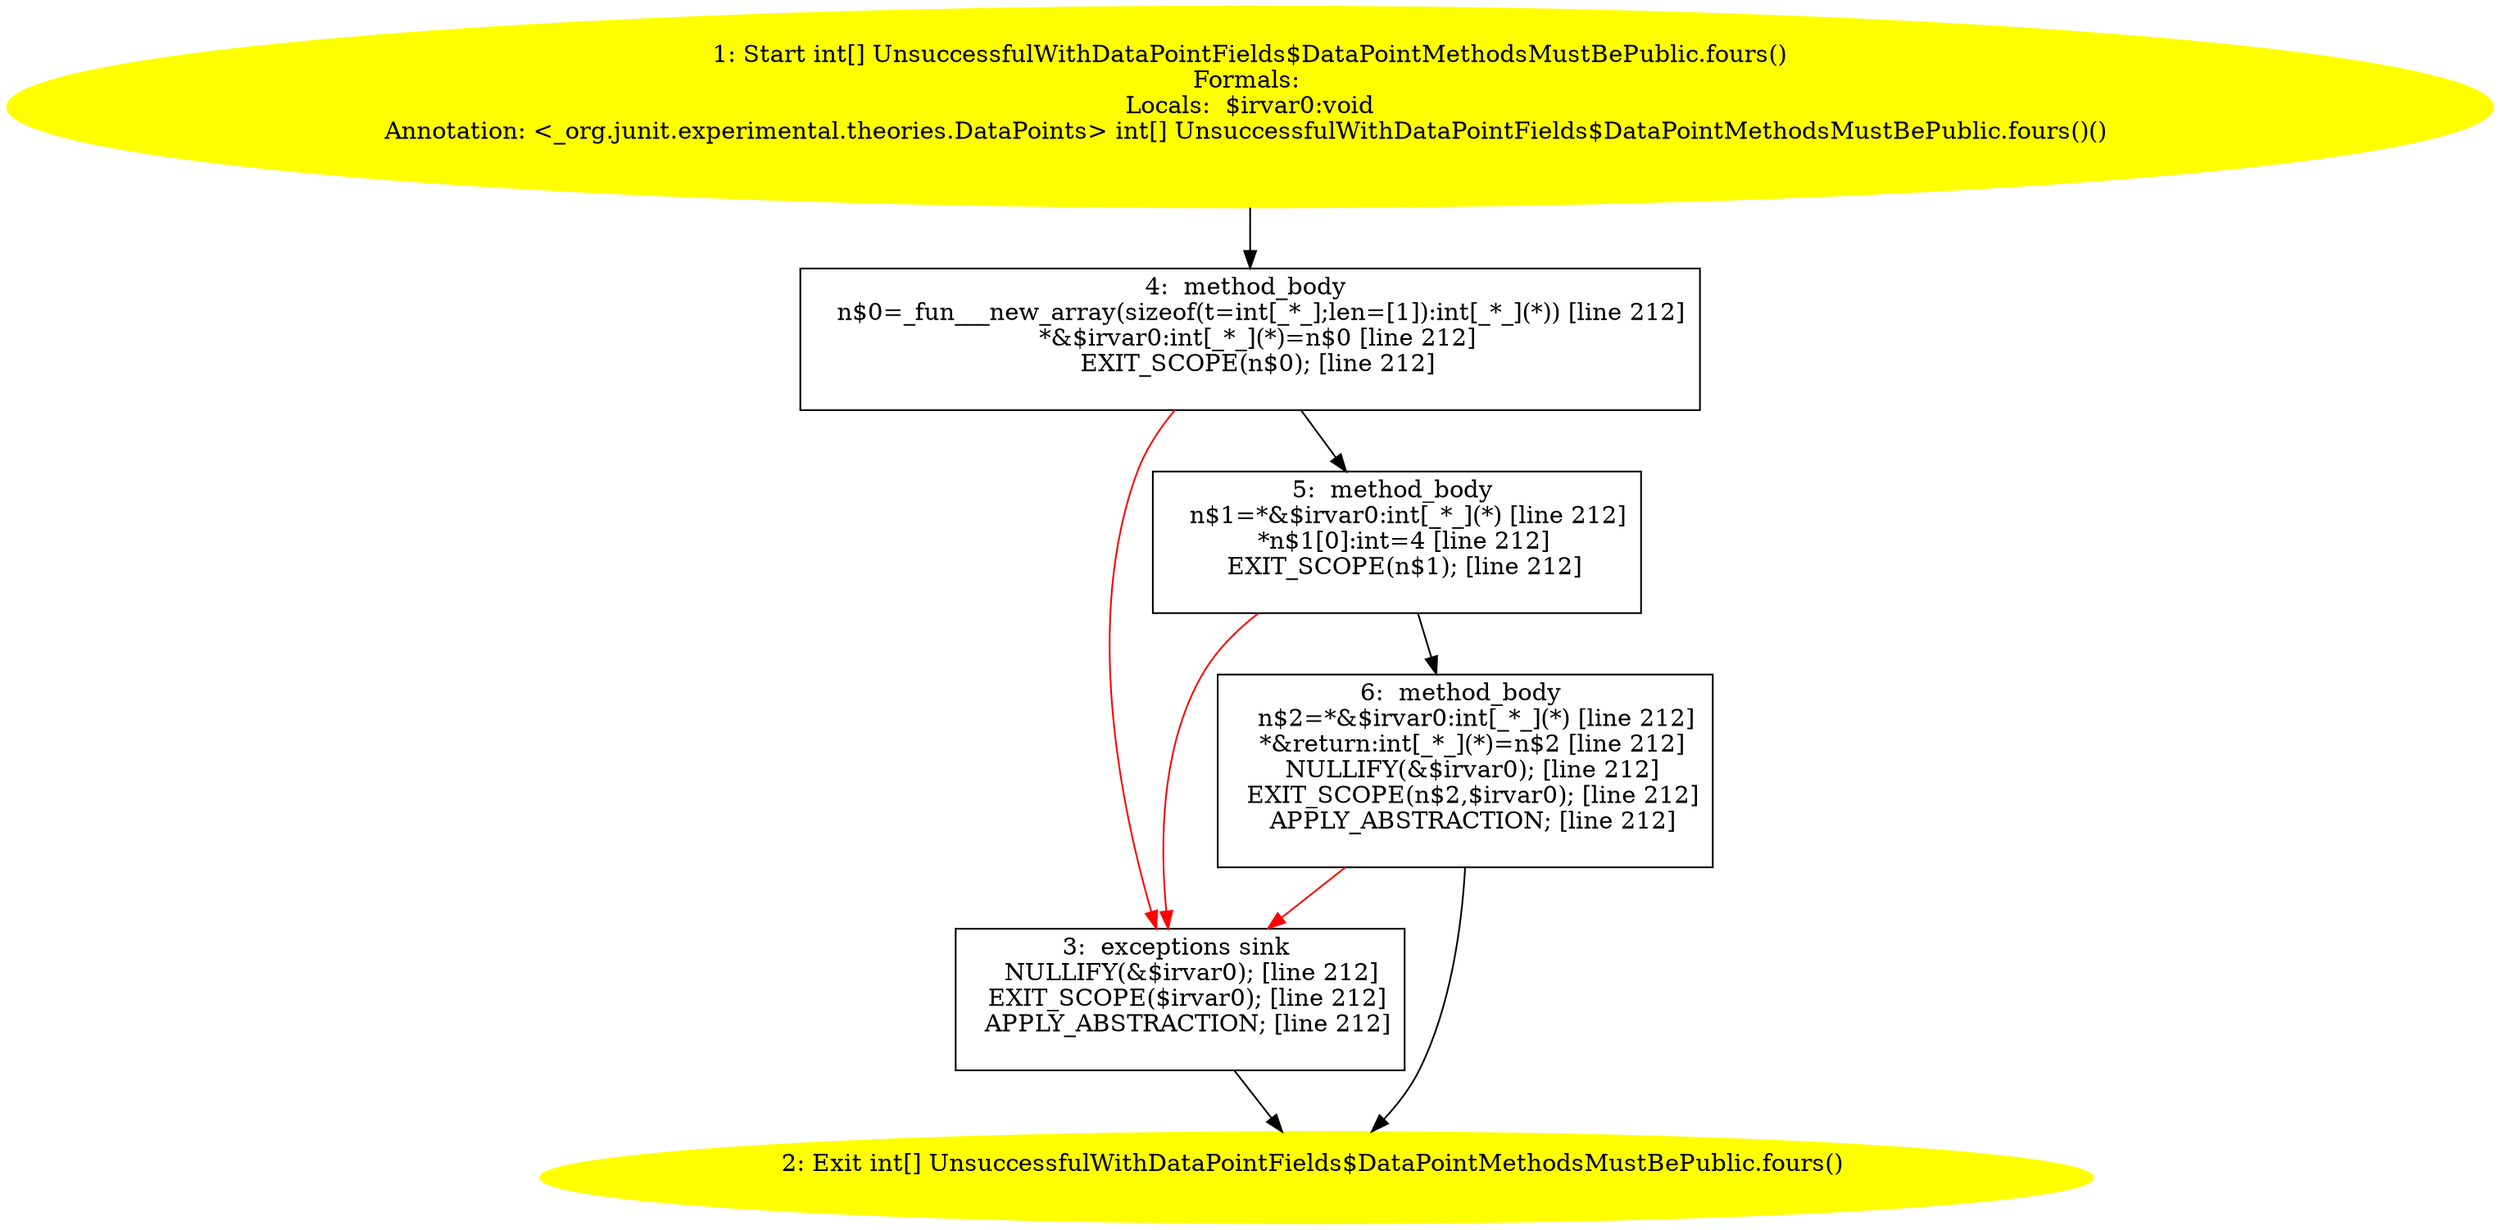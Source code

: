 /* @generated */
digraph cfg {
"org.junit.tests.experimental.theories.runner.UnsuccessfulWithDataPointFields$DataPointMethodsMustBeP.88021807422073c2dc05fb412176cc8b_1" [label="1: Start int[] UnsuccessfulWithDataPointFields$DataPointMethodsMustBePublic.fours()\nFormals: \nLocals:  $irvar0:void\nAnnotation: <_org.junit.experimental.theories.DataPoints> int[] UnsuccessfulWithDataPointFields$DataPointMethodsMustBePublic.fours()() \n  " color=yellow style=filled]
	

	 "org.junit.tests.experimental.theories.runner.UnsuccessfulWithDataPointFields$DataPointMethodsMustBeP.88021807422073c2dc05fb412176cc8b_1" -> "org.junit.tests.experimental.theories.runner.UnsuccessfulWithDataPointFields$DataPointMethodsMustBeP.88021807422073c2dc05fb412176cc8b_4" ;
"org.junit.tests.experimental.theories.runner.UnsuccessfulWithDataPointFields$DataPointMethodsMustBeP.88021807422073c2dc05fb412176cc8b_2" [label="2: Exit int[] UnsuccessfulWithDataPointFields$DataPointMethodsMustBePublic.fours() \n  " color=yellow style=filled]
	

"org.junit.tests.experimental.theories.runner.UnsuccessfulWithDataPointFields$DataPointMethodsMustBeP.88021807422073c2dc05fb412176cc8b_3" [label="3:  exceptions sink \n   NULLIFY(&$irvar0); [line 212]\n  EXIT_SCOPE($irvar0); [line 212]\n  APPLY_ABSTRACTION; [line 212]\n " shape="box"]
	

	 "org.junit.tests.experimental.theories.runner.UnsuccessfulWithDataPointFields$DataPointMethodsMustBeP.88021807422073c2dc05fb412176cc8b_3" -> "org.junit.tests.experimental.theories.runner.UnsuccessfulWithDataPointFields$DataPointMethodsMustBeP.88021807422073c2dc05fb412176cc8b_2" ;
"org.junit.tests.experimental.theories.runner.UnsuccessfulWithDataPointFields$DataPointMethodsMustBeP.88021807422073c2dc05fb412176cc8b_4" [label="4:  method_body \n   n$0=_fun___new_array(sizeof(t=int[_*_];len=[1]):int[_*_](*)) [line 212]\n  *&$irvar0:int[_*_](*)=n$0 [line 212]\n  EXIT_SCOPE(n$0); [line 212]\n " shape="box"]
	

	 "org.junit.tests.experimental.theories.runner.UnsuccessfulWithDataPointFields$DataPointMethodsMustBeP.88021807422073c2dc05fb412176cc8b_4" -> "org.junit.tests.experimental.theories.runner.UnsuccessfulWithDataPointFields$DataPointMethodsMustBeP.88021807422073c2dc05fb412176cc8b_5" ;
	 "org.junit.tests.experimental.theories.runner.UnsuccessfulWithDataPointFields$DataPointMethodsMustBeP.88021807422073c2dc05fb412176cc8b_4" -> "org.junit.tests.experimental.theories.runner.UnsuccessfulWithDataPointFields$DataPointMethodsMustBeP.88021807422073c2dc05fb412176cc8b_3" [color="red" ];
"org.junit.tests.experimental.theories.runner.UnsuccessfulWithDataPointFields$DataPointMethodsMustBeP.88021807422073c2dc05fb412176cc8b_5" [label="5:  method_body \n   n$1=*&$irvar0:int[_*_](*) [line 212]\n  *n$1[0]:int=4 [line 212]\n  EXIT_SCOPE(n$1); [line 212]\n " shape="box"]
	

	 "org.junit.tests.experimental.theories.runner.UnsuccessfulWithDataPointFields$DataPointMethodsMustBeP.88021807422073c2dc05fb412176cc8b_5" -> "org.junit.tests.experimental.theories.runner.UnsuccessfulWithDataPointFields$DataPointMethodsMustBeP.88021807422073c2dc05fb412176cc8b_6" ;
	 "org.junit.tests.experimental.theories.runner.UnsuccessfulWithDataPointFields$DataPointMethodsMustBeP.88021807422073c2dc05fb412176cc8b_5" -> "org.junit.tests.experimental.theories.runner.UnsuccessfulWithDataPointFields$DataPointMethodsMustBeP.88021807422073c2dc05fb412176cc8b_3" [color="red" ];
"org.junit.tests.experimental.theories.runner.UnsuccessfulWithDataPointFields$DataPointMethodsMustBeP.88021807422073c2dc05fb412176cc8b_6" [label="6:  method_body \n   n$2=*&$irvar0:int[_*_](*) [line 212]\n  *&return:int[_*_](*)=n$2 [line 212]\n  NULLIFY(&$irvar0); [line 212]\n  EXIT_SCOPE(n$2,$irvar0); [line 212]\n  APPLY_ABSTRACTION; [line 212]\n " shape="box"]
	

	 "org.junit.tests.experimental.theories.runner.UnsuccessfulWithDataPointFields$DataPointMethodsMustBeP.88021807422073c2dc05fb412176cc8b_6" -> "org.junit.tests.experimental.theories.runner.UnsuccessfulWithDataPointFields$DataPointMethodsMustBeP.88021807422073c2dc05fb412176cc8b_2" ;
	 "org.junit.tests.experimental.theories.runner.UnsuccessfulWithDataPointFields$DataPointMethodsMustBeP.88021807422073c2dc05fb412176cc8b_6" -> "org.junit.tests.experimental.theories.runner.UnsuccessfulWithDataPointFields$DataPointMethodsMustBeP.88021807422073c2dc05fb412176cc8b_3" [color="red" ];
}
